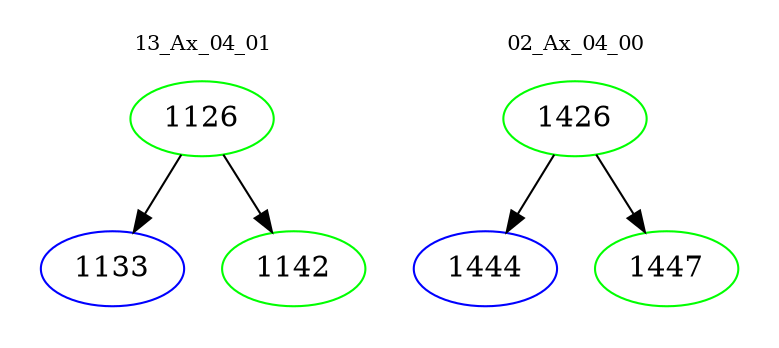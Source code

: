 digraph{
subgraph cluster_0 {
color = white
label = "13_Ax_04_01";
fontsize=10;
T0_1126 [label="1126", color="green"]
T0_1126 -> T0_1133 [color="black"]
T0_1133 [label="1133", color="blue"]
T0_1126 -> T0_1142 [color="black"]
T0_1142 [label="1142", color="green"]
}
subgraph cluster_1 {
color = white
label = "02_Ax_04_00";
fontsize=10;
T1_1426 [label="1426", color="green"]
T1_1426 -> T1_1444 [color="black"]
T1_1444 [label="1444", color="blue"]
T1_1426 -> T1_1447 [color="black"]
T1_1447 [label="1447", color="green"]
}
}
